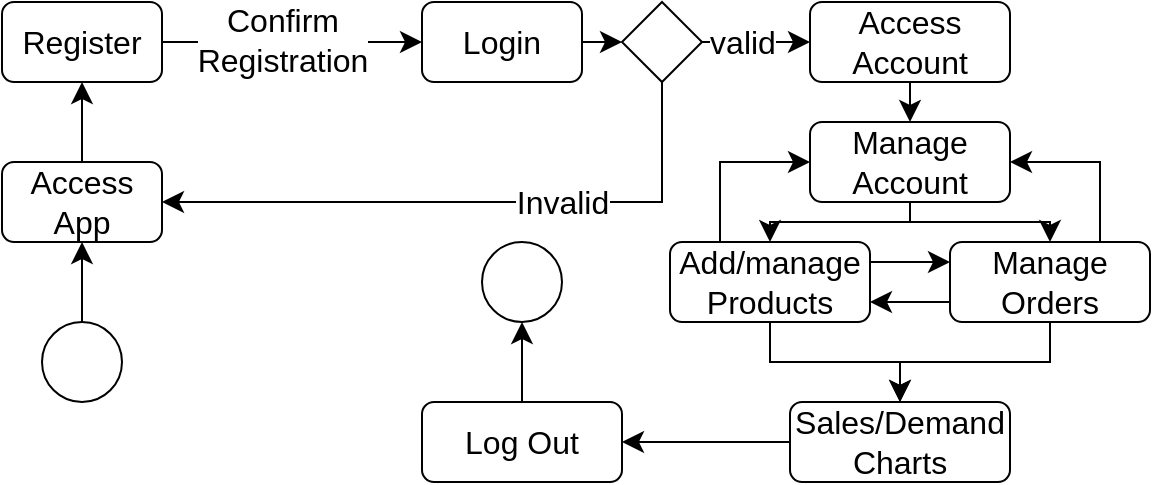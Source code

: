 <mxfile version="21.2.1" type="device">
  <diagram name="Page-1" id="E4oAnfKi09LX9wl_8QjC">
    <mxGraphModel dx="1348" dy="613" grid="1" gridSize="10" guides="1" tooltips="1" connect="1" arrows="1" fold="1" page="1" pageScale="1" pageWidth="827" pageHeight="1169" math="0" shadow="0">
      <root>
        <mxCell id="0" />
        <mxCell id="1" parent="0" />
        <mxCell id="pgVYgCU15iR8FbgH_-my-4" value="" style="ellipse;whiteSpace=wrap;html=1;aspect=fixed;fontSize=16;" vertex="1" parent="1">
          <mxGeometry x="200" y="160" width="40" height="40" as="geometry" />
        </mxCell>
        <mxCell id="pgVYgCU15iR8FbgH_-my-58" style="edgeStyle=none;curved=1;rounded=0;orthogonalLoop=1;jettySize=auto;html=1;exitX=0.5;exitY=1;exitDx=0;exitDy=0;entryX=0.5;entryY=0;entryDx=0;entryDy=0;fontSize=12;startSize=8;endSize=8;" edge="1" parent="1" source="pgVYgCU15iR8FbgH_-my-6" target="pgVYgCU15iR8FbgH_-my-57">
          <mxGeometry relative="1" as="geometry" />
        </mxCell>
        <mxCell id="pgVYgCU15iR8FbgH_-my-6" value="Access Account" style="rounded=1;whiteSpace=wrap;html=1;fontSize=16;" vertex="1" parent="1">
          <mxGeometry x="364" y="40" width="100" height="40" as="geometry" />
        </mxCell>
        <mxCell id="pgVYgCU15iR8FbgH_-my-21" style="edgeStyle=orthogonalEdgeStyle;rounded=0;orthogonalLoop=1;jettySize=auto;html=1;exitX=0.5;exitY=1;exitDx=0;exitDy=0;entryX=0.5;entryY=0;entryDx=0;entryDy=0;fontSize=12;startSize=8;endSize=8;" edge="1" parent="1" source="pgVYgCU15iR8FbgH_-my-7" target="pgVYgCU15iR8FbgH_-my-9">
          <mxGeometry relative="1" as="geometry" />
        </mxCell>
        <mxCell id="pgVYgCU15iR8FbgH_-my-66" style="edgeStyle=none;curved=1;rounded=0;orthogonalLoop=1;jettySize=auto;html=1;exitX=1;exitY=0.25;exitDx=0;exitDy=0;entryX=0;entryY=0.25;entryDx=0;entryDy=0;fontSize=12;startSize=8;endSize=8;" edge="1" parent="1" source="pgVYgCU15iR8FbgH_-my-7" target="pgVYgCU15iR8FbgH_-my-8">
          <mxGeometry relative="1" as="geometry" />
        </mxCell>
        <mxCell id="pgVYgCU15iR8FbgH_-my-68" style="edgeStyle=orthogonalEdgeStyle;rounded=0;orthogonalLoop=1;jettySize=auto;html=1;exitX=0.25;exitY=0;exitDx=0;exitDy=0;entryX=0;entryY=0.5;entryDx=0;entryDy=0;fontSize=12;startSize=8;endSize=8;" edge="1" parent="1" source="pgVYgCU15iR8FbgH_-my-7" target="pgVYgCU15iR8FbgH_-my-57">
          <mxGeometry relative="1" as="geometry" />
        </mxCell>
        <mxCell id="pgVYgCU15iR8FbgH_-my-7" value="Add/manage Products" style="rounded=1;whiteSpace=wrap;html=1;fontSize=16;" vertex="1" parent="1">
          <mxGeometry x="294" y="160" width="100" height="40" as="geometry" />
        </mxCell>
        <mxCell id="pgVYgCU15iR8FbgH_-my-22" style="edgeStyle=orthogonalEdgeStyle;rounded=0;orthogonalLoop=1;jettySize=auto;html=1;exitX=0.5;exitY=1;exitDx=0;exitDy=0;entryX=0.5;entryY=0;entryDx=0;entryDy=0;fontSize=12;startSize=8;endSize=8;" edge="1" parent="1" source="pgVYgCU15iR8FbgH_-my-8" target="pgVYgCU15iR8FbgH_-my-9">
          <mxGeometry relative="1" as="geometry" />
        </mxCell>
        <mxCell id="pgVYgCU15iR8FbgH_-my-67" style="edgeStyle=none;curved=1;rounded=0;orthogonalLoop=1;jettySize=auto;html=1;exitX=0;exitY=0.75;exitDx=0;exitDy=0;entryX=1;entryY=0.75;entryDx=0;entryDy=0;fontSize=12;startSize=8;endSize=8;" edge="1" parent="1" source="pgVYgCU15iR8FbgH_-my-8" target="pgVYgCU15iR8FbgH_-my-7">
          <mxGeometry relative="1" as="geometry" />
        </mxCell>
        <mxCell id="pgVYgCU15iR8FbgH_-my-69" style="edgeStyle=orthogonalEdgeStyle;rounded=0;orthogonalLoop=1;jettySize=auto;html=1;exitX=0.75;exitY=0;exitDx=0;exitDy=0;entryX=1;entryY=0.5;entryDx=0;entryDy=0;fontSize=12;startSize=8;endSize=8;" edge="1" parent="1" source="pgVYgCU15iR8FbgH_-my-8" target="pgVYgCU15iR8FbgH_-my-57">
          <mxGeometry relative="1" as="geometry" />
        </mxCell>
        <mxCell id="pgVYgCU15iR8FbgH_-my-8" value="Manage Orders" style="rounded=1;whiteSpace=wrap;html=1;fontSize=16;" vertex="1" parent="1">
          <mxGeometry x="434" y="160" width="100" height="40" as="geometry" />
        </mxCell>
        <mxCell id="pgVYgCU15iR8FbgH_-my-70" style="edgeStyle=none;curved=1;rounded=0;orthogonalLoop=1;jettySize=auto;html=1;exitX=0;exitY=0.5;exitDx=0;exitDy=0;entryX=1;entryY=0.5;entryDx=0;entryDy=0;fontSize=12;startSize=8;endSize=8;" edge="1" parent="1" source="pgVYgCU15iR8FbgH_-my-9" target="pgVYgCU15iR8FbgH_-my-10">
          <mxGeometry relative="1" as="geometry" />
        </mxCell>
        <mxCell id="pgVYgCU15iR8FbgH_-my-9" value="Sales/Demand Charts" style="rounded=1;whiteSpace=wrap;html=1;fontSize=16;" vertex="1" parent="1">
          <mxGeometry x="354" y="240" width="110" height="40" as="geometry" />
        </mxCell>
        <mxCell id="pgVYgCU15iR8FbgH_-my-62" style="edgeStyle=none;curved=1;rounded=0;orthogonalLoop=1;jettySize=auto;html=1;exitX=0.5;exitY=0;exitDx=0;exitDy=0;entryX=0.5;entryY=1;entryDx=0;entryDy=0;fontSize=12;startSize=8;endSize=8;" edge="1" parent="1" source="pgVYgCU15iR8FbgH_-my-10" target="pgVYgCU15iR8FbgH_-my-4">
          <mxGeometry relative="1" as="geometry" />
        </mxCell>
        <mxCell id="pgVYgCU15iR8FbgH_-my-10" value="Log Out" style="rounded=1;whiteSpace=wrap;html=1;fontSize=16;" vertex="1" parent="1">
          <mxGeometry x="170" y="240" width="100" height="40" as="geometry" />
        </mxCell>
        <mxCell id="pgVYgCU15iR8FbgH_-my-30" style="edgeStyle=none;curved=1;rounded=0;orthogonalLoop=1;jettySize=auto;html=1;exitX=1;exitY=0.5;exitDx=0;exitDy=0;entryX=0;entryY=0.5;entryDx=0;entryDy=0;fontSize=12;startSize=8;endSize=8;" edge="1" parent="1" source="pgVYgCU15iR8FbgH_-my-13" target="pgVYgCU15iR8FbgH_-my-6">
          <mxGeometry relative="1" as="geometry" />
        </mxCell>
        <mxCell id="pgVYgCU15iR8FbgH_-my-32" value="valid" style="edgeLabel;html=1;align=center;verticalAlign=middle;resizable=0;points=[];fontSize=16;" vertex="1" connectable="0" parent="pgVYgCU15iR8FbgH_-my-30">
          <mxGeometry x="0.344" y="-1" relative="1" as="geometry">
            <mxPoint x="-17" y="-1" as="offset" />
          </mxGeometry>
        </mxCell>
        <mxCell id="pgVYgCU15iR8FbgH_-my-52" style="edgeStyle=orthogonalEdgeStyle;rounded=0;orthogonalLoop=1;jettySize=auto;html=1;exitX=0.5;exitY=1;exitDx=0;exitDy=0;entryX=1;entryY=0.5;entryDx=0;entryDy=0;fontSize=12;startSize=8;endSize=8;" edge="1" parent="1" source="pgVYgCU15iR8FbgH_-my-13" target="pgVYgCU15iR8FbgH_-my-41">
          <mxGeometry relative="1" as="geometry">
            <Array as="points">
              <mxPoint x="290" y="140" />
            </Array>
          </mxGeometry>
        </mxCell>
        <mxCell id="pgVYgCU15iR8FbgH_-my-55" value="Invalid" style="edgeLabel;html=1;align=center;verticalAlign=middle;resizable=0;points=[];fontSize=16;" vertex="1" connectable="0" parent="pgVYgCU15iR8FbgH_-my-52">
          <mxGeometry x="-0.475" y="4" relative="1" as="geometry">
            <mxPoint x="-29" y="-4" as="offset" />
          </mxGeometry>
        </mxCell>
        <mxCell id="pgVYgCU15iR8FbgH_-my-13" value="" style="rhombus;whiteSpace=wrap;html=1;fontSize=16;" vertex="1" parent="1">
          <mxGeometry x="270" y="40" width="40" height="40" as="geometry" />
        </mxCell>
        <mxCell id="pgVYgCU15iR8FbgH_-my-38" value="" style="edgeStyle=none;curved=1;rounded=0;orthogonalLoop=1;jettySize=auto;html=1;fontSize=12;startSize=8;endSize=8;" edge="1" parent="1" source="pgVYgCU15iR8FbgH_-my-37" target="pgVYgCU15iR8FbgH_-my-13">
          <mxGeometry relative="1" as="geometry" />
        </mxCell>
        <mxCell id="pgVYgCU15iR8FbgH_-my-37" value="Login" style="rounded=1;whiteSpace=wrap;html=1;fontSize=16;" vertex="1" parent="1">
          <mxGeometry x="170" y="40" width="80" height="40" as="geometry" />
        </mxCell>
        <mxCell id="pgVYgCU15iR8FbgH_-my-64" style="edgeStyle=none;curved=1;rounded=0;orthogonalLoop=1;jettySize=auto;html=1;exitX=0.5;exitY=0;exitDx=0;exitDy=0;entryX=0.5;entryY=1;entryDx=0;entryDy=0;fontSize=12;startSize=8;endSize=8;" edge="1" parent="1" source="pgVYgCU15iR8FbgH_-my-41" target="pgVYgCU15iR8FbgH_-my-49">
          <mxGeometry relative="1" as="geometry" />
        </mxCell>
        <mxCell id="pgVYgCU15iR8FbgH_-my-41" value="Access App" style="rounded=1;whiteSpace=wrap;html=1;fontSize=16;" vertex="1" parent="1">
          <mxGeometry x="-40" y="120" width="80" height="40" as="geometry" />
        </mxCell>
        <mxCell id="pgVYgCU15iR8FbgH_-my-65" style="edgeStyle=none;curved=1;rounded=0;orthogonalLoop=1;jettySize=auto;html=1;exitX=0.5;exitY=0;exitDx=0;exitDy=0;entryX=0.5;entryY=1;entryDx=0;entryDy=0;fontSize=12;startSize=8;endSize=8;" edge="1" parent="1" source="pgVYgCU15iR8FbgH_-my-42" target="pgVYgCU15iR8FbgH_-my-41">
          <mxGeometry relative="1" as="geometry" />
        </mxCell>
        <mxCell id="pgVYgCU15iR8FbgH_-my-42" value="" style="ellipse;whiteSpace=wrap;html=1;aspect=fixed;fontSize=16;" vertex="1" parent="1">
          <mxGeometry x="-20" y="200" width="40" height="40" as="geometry" />
        </mxCell>
        <mxCell id="pgVYgCU15iR8FbgH_-my-51" style="edgeStyle=none;curved=1;rounded=0;orthogonalLoop=1;jettySize=auto;html=1;exitX=1;exitY=0.5;exitDx=0;exitDy=0;entryX=0;entryY=0.5;entryDx=0;entryDy=0;fontSize=12;startSize=8;endSize=8;" edge="1" parent="1" source="pgVYgCU15iR8FbgH_-my-49" target="pgVYgCU15iR8FbgH_-my-37">
          <mxGeometry relative="1" as="geometry" />
        </mxCell>
        <mxCell id="pgVYgCU15iR8FbgH_-my-56" value="Confirm&lt;br&gt;Registration" style="edgeLabel;html=1;align=center;verticalAlign=middle;resizable=0;points=[];fontSize=16;" vertex="1" connectable="0" parent="pgVYgCU15iR8FbgH_-my-51">
          <mxGeometry x="-0.475" y="1" relative="1" as="geometry">
            <mxPoint x="26" as="offset" />
          </mxGeometry>
        </mxCell>
        <mxCell id="pgVYgCU15iR8FbgH_-my-49" value="Register" style="rounded=1;whiteSpace=wrap;html=1;fontSize=16;" vertex="1" parent="1">
          <mxGeometry x="-40" y="40" width="80" height="40" as="geometry" />
        </mxCell>
        <mxCell id="pgVYgCU15iR8FbgH_-my-59" style="edgeStyle=orthogonalEdgeStyle;rounded=0;orthogonalLoop=1;jettySize=auto;html=1;exitX=0.5;exitY=1;exitDx=0;exitDy=0;entryX=0.5;entryY=0;entryDx=0;entryDy=0;fontSize=12;startSize=8;endSize=8;" edge="1" parent="1" source="pgVYgCU15iR8FbgH_-my-57" target="pgVYgCU15iR8FbgH_-my-7">
          <mxGeometry relative="1" as="geometry">
            <Array as="points">
              <mxPoint x="414" y="150" />
              <mxPoint x="344" y="150" />
            </Array>
          </mxGeometry>
        </mxCell>
        <mxCell id="pgVYgCU15iR8FbgH_-my-60" style="edgeStyle=orthogonalEdgeStyle;rounded=0;orthogonalLoop=1;jettySize=auto;html=1;exitX=0.5;exitY=1;exitDx=0;exitDy=0;entryX=0.5;entryY=0;entryDx=0;entryDy=0;fontSize=12;startSize=8;endSize=8;" edge="1" parent="1" source="pgVYgCU15iR8FbgH_-my-57" target="pgVYgCU15iR8FbgH_-my-8">
          <mxGeometry relative="1" as="geometry">
            <Array as="points">
              <mxPoint x="414" y="150" />
              <mxPoint x="484" y="150" />
            </Array>
          </mxGeometry>
        </mxCell>
        <mxCell id="pgVYgCU15iR8FbgH_-my-57" value="Manage Account" style="rounded=1;whiteSpace=wrap;html=1;fontSize=16;" vertex="1" parent="1">
          <mxGeometry x="364" y="100" width="100" height="40" as="geometry" />
        </mxCell>
      </root>
    </mxGraphModel>
  </diagram>
</mxfile>
